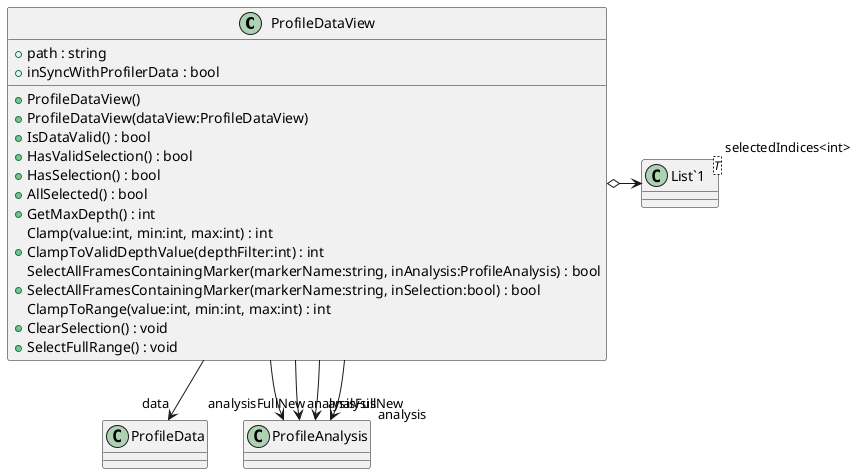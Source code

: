 @startuml
class ProfileDataView {
    + path : string
    + inSyncWithProfilerData : bool
    + ProfileDataView()
    + ProfileDataView(dataView:ProfileDataView)
    + IsDataValid() : bool
    + HasValidSelection() : bool
    + HasSelection() : bool
    + AllSelected() : bool
    + GetMaxDepth() : int
    Clamp(value:int, min:int, max:int) : int
    + ClampToValidDepthValue(depthFilter:int) : int
    SelectAllFramesContainingMarker(markerName:string, inAnalysis:ProfileAnalysis) : bool
    + SelectAllFramesContainingMarker(markerName:string, inSelection:bool) : bool
    ClampToRange(value:int, min:int, max:int) : int
    + ClearSelection() : void
    + SelectFullRange() : void
}
class "List`1"<T> {
}
ProfileDataView --> "data" ProfileData
ProfileDataView --> "analysisFullNew" ProfileAnalysis
ProfileDataView --> "analysisFull" ProfileAnalysis
ProfileDataView --> "analysisNew" ProfileAnalysis
ProfileDataView --> "analysis" ProfileAnalysis
ProfileDataView o-> "selectedIndices<int>" "List`1"
@enduml
